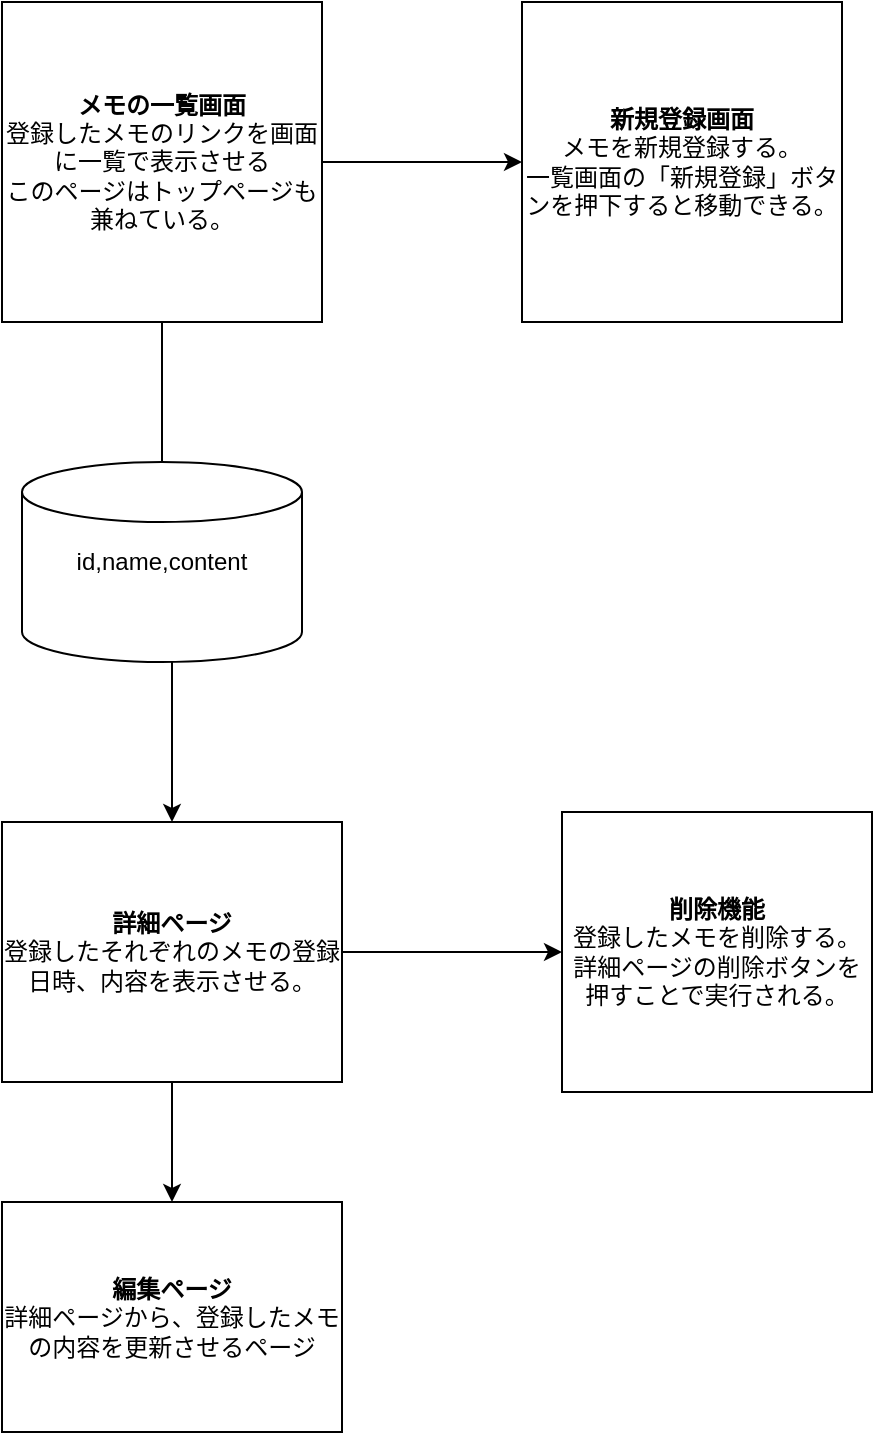 <mxfile version="13.6.2" type="device"><diagram id="lBtLDmeirIn5QkJ-we3J" name="Page-1"><mxGraphModel dx="1086" dy="806" grid="1" gridSize="10" guides="1" tooltips="1" connect="1" arrows="1" fold="1" page="1" pageScale="1" pageWidth="827" pageHeight="1169" math="0" shadow="0"><root><mxCell id="0"/><mxCell id="1" parent="0"/><mxCell id="UqSDOvCWbs-5_-6Emflb-3" value="" style="edgeStyle=orthogonalEdgeStyle;rounded=0;orthogonalLoop=1;jettySize=auto;html=1;" parent="1" source="UqSDOvCWbs-5_-6Emflb-1" target="UqSDOvCWbs-5_-6Emflb-2" edge="1"><mxGeometry relative="1" as="geometry"/></mxCell><mxCell id="UqSDOvCWbs-5_-6Emflb-11" value="" style="edgeStyle=orthogonalEdgeStyle;rounded=0;orthogonalLoop=1;jettySize=auto;html=1;" parent="1" source="UqSDOvCWbs-5_-6Emflb-1" target="UqSDOvCWbs-5_-6Emflb-10" edge="1"><mxGeometry relative="1" as="geometry"/></mxCell><mxCell id="UqSDOvCWbs-5_-6Emflb-1" value="&lt;font style=&quot;font-size: 12px&quot;&gt;&lt;b&gt;メモの一覧画面&lt;/b&gt;&lt;br&gt;登録したメモのリンクを画面に一覧で表示させる&lt;br&gt;このページはトップページも兼ねている。&lt;br&gt;&lt;/font&gt;" style="whiteSpace=wrap;html=1;aspect=fixed;" parent="1" vertex="1"><mxGeometry x="40" y="40" width="160" height="160" as="geometry"/></mxCell><mxCell id="UqSDOvCWbs-5_-6Emflb-7" value="" style="edgeStyle=orthogonalEdgeStyle;rounded=0;orthogonalLoop=1;jettySize=auto;html=1;" parent="1" source="UqSDOvCWbs-5_-6Emflb-2" target="UqSDOvCWbs-5_-6Emflb-6" edge="1"><mxGeometry relative="1" as="geometry"/></mxCell><mxCell id="UqSDOvCWbs-5_-6Emflb-9" value="" style="edgeStyle=orthogonalEdgeStyle;rounded=0;orthogonalLoop=1;jettySize=auto;html=1;" parent="1" source="UqSDOvCWbs-5_-6Emflb-2" target="UqSDOvCWbs-5_-6Emflb-8" edge="1"><mxGeometry relative="1" as="geometry"/></mxCell><mxCell id="UqSDOvCWbs-5_-6Emflb-2" value="&lt;b&gt;詳細ページ&lt;/b&gt;&lt;br&gt;登録したそれぞれのメモの登録日時、内容を表示させる。" style="whiteSpace=wrap;html=1;" parent="1" vertex="1"><mxGeometry x="40" y="450" width="170" height="130" as="geometry"/></mxCell><mxCell id="UqSDOvCWbs-5_-6Emflb-4" value="id,name,content" style="shape=cylinder2;whiteSpace=wrap;html=1;boundedLbl=1;backgroundOutline=1;size=15;" parent="1" vertex="1"><mxGeometry x="50" y="270" width="140" height="100" as="geometry"/></mxCell><mxCell id="UqSDOvCWbs-5_-6Emflb-6" value="&lt;b&gt;編集ページ&lt;/b&gt;&lt;br&gt;詳細ページから、登録したメモの内容を更新させるページ" style="whiteSpace=wrap;html=1;" parent="1" vertex="1"><mxGeometry x="40" y="640" width="170" height="115" as="geometry"/></mxCell><mxCell id="UqSDOvCWbs-5_-6Emflb-8" value="&lt;b&gt;削除機能&lt;/b&gt;&lt;br&gt;登録したメモを削除する。&lt;br&gt;詳細ページの削除ボタンを押すことで実行される。" style="whiteSpace=wrap;html=1;" parent="1" vertex="1"><mxGeometry x="320" y="445" width="155" height="140" as="geometry"/></mxCell><mxCell id="UqSDOvCWbs-5_-6Emflb-10" value="&lt;b&gt;新規登録画面&lt;/b&gt;&lt;br&gt;メモを新規登録する。&lt;br&gt;一覧画面の「新規登録」ボタンを押下すると移動できる。" style="whiteSpace=wrap;html=1;" parent="1" vertex="1"><mxGeometry x="300" y="40" width="160" height="160" as="geometry"/></mxCell></root></mxGraphModel></diagram></mxfile>